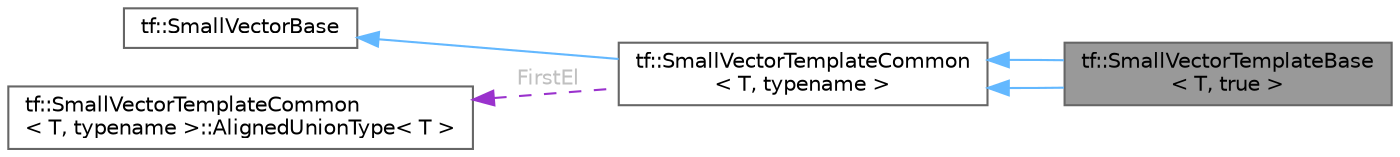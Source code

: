 digraph "tf::SmallVectorTemplateBase&lt; T, true &gt;"
{
 // LATEX_PDF_SIZE
  bgcolor="transparent";
  edge [fontname=Helvetica,fontsize=10,labelfontname=Helvetica,labelfontsize=10];
  node [fontname=Helvetica,fontsize=10,shape=box,height=0.2,width=0.4];
  rankdir="LR";
  Node1 [id="Node000001",label="tf::SmallVectorTemplateBase\l\< T, true \>",height=0.2,width=0.4,color="gray40", fillcolor="grey60", style="filled", fontcolor="black",tooltip=" "];
  Node2 -> Node1 [id="edge1_Node000001_Node000002",dir="back",color="steelblue1",style="solid",tooltip=" "];
  Node2 [id="Node000002",label="tf::SmallVectorTemplateCommon\l\< T, typename \>",height=0.2,width=0.4,color="gray40", fillcolor="white", style="filled",URL="$classtf_1_1_small_vector_template_common.html",tooltip=" "];
  Node3 -> Node2 [id="edge2_Node000002_Node000003",dir="back",color="steelblue1",style="solid",tooltip=" "];
  Node3 [id="Node000003",label="tf::SmallVectorBase",height=0.2,width=0.4,color="gray40", fillcolor="white", style="filled",URL="$classtf_1_1_small_vector_base.html",tooltip=" "];
  Node4 -> Node2 [id="edge3_Node000002_Node000004",dir="back",color="darkorchid3",style="dashed",tooltip=" ",label=" FirstEl",fontcolor="grey" ];
  Node4 [id="Node000004",label="tf::SmallVectorTemplateCommon\l\< T, typename \>::AlignedUnionType\< T \>",height=0.2,width=0.4,color="gray40", fillcolor="white", style="filled",URL="$structtf_1_1_small_vector_template_common_1_1_aligned_union_type.html",tooltip=" "];
  Node2 -> Node1 [id="edge4_Node000001_Node000002",dir="back",color="steelblue1",style="solid",tooltip=" "];
}

